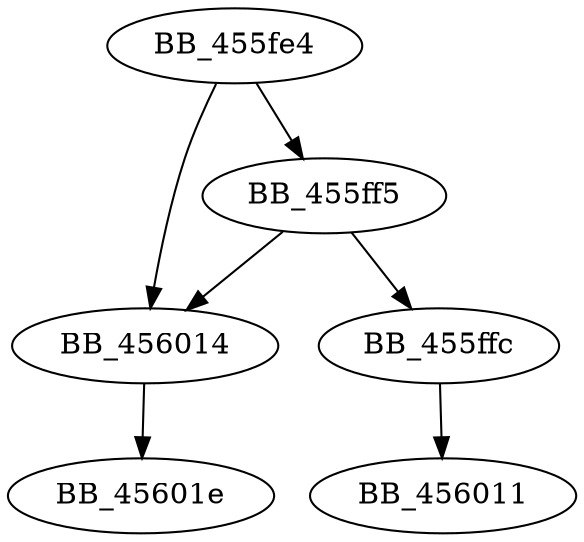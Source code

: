 DiGraph sub_455FE4{
BB_455fe4->BB_455ff5
BB_455fe4->BB_456014
BB_455ff5->BB_455ffc
BB_455ff5->BB_456014
BB_455ffc->BB_456011
BB_456014->BB_45601e
}
